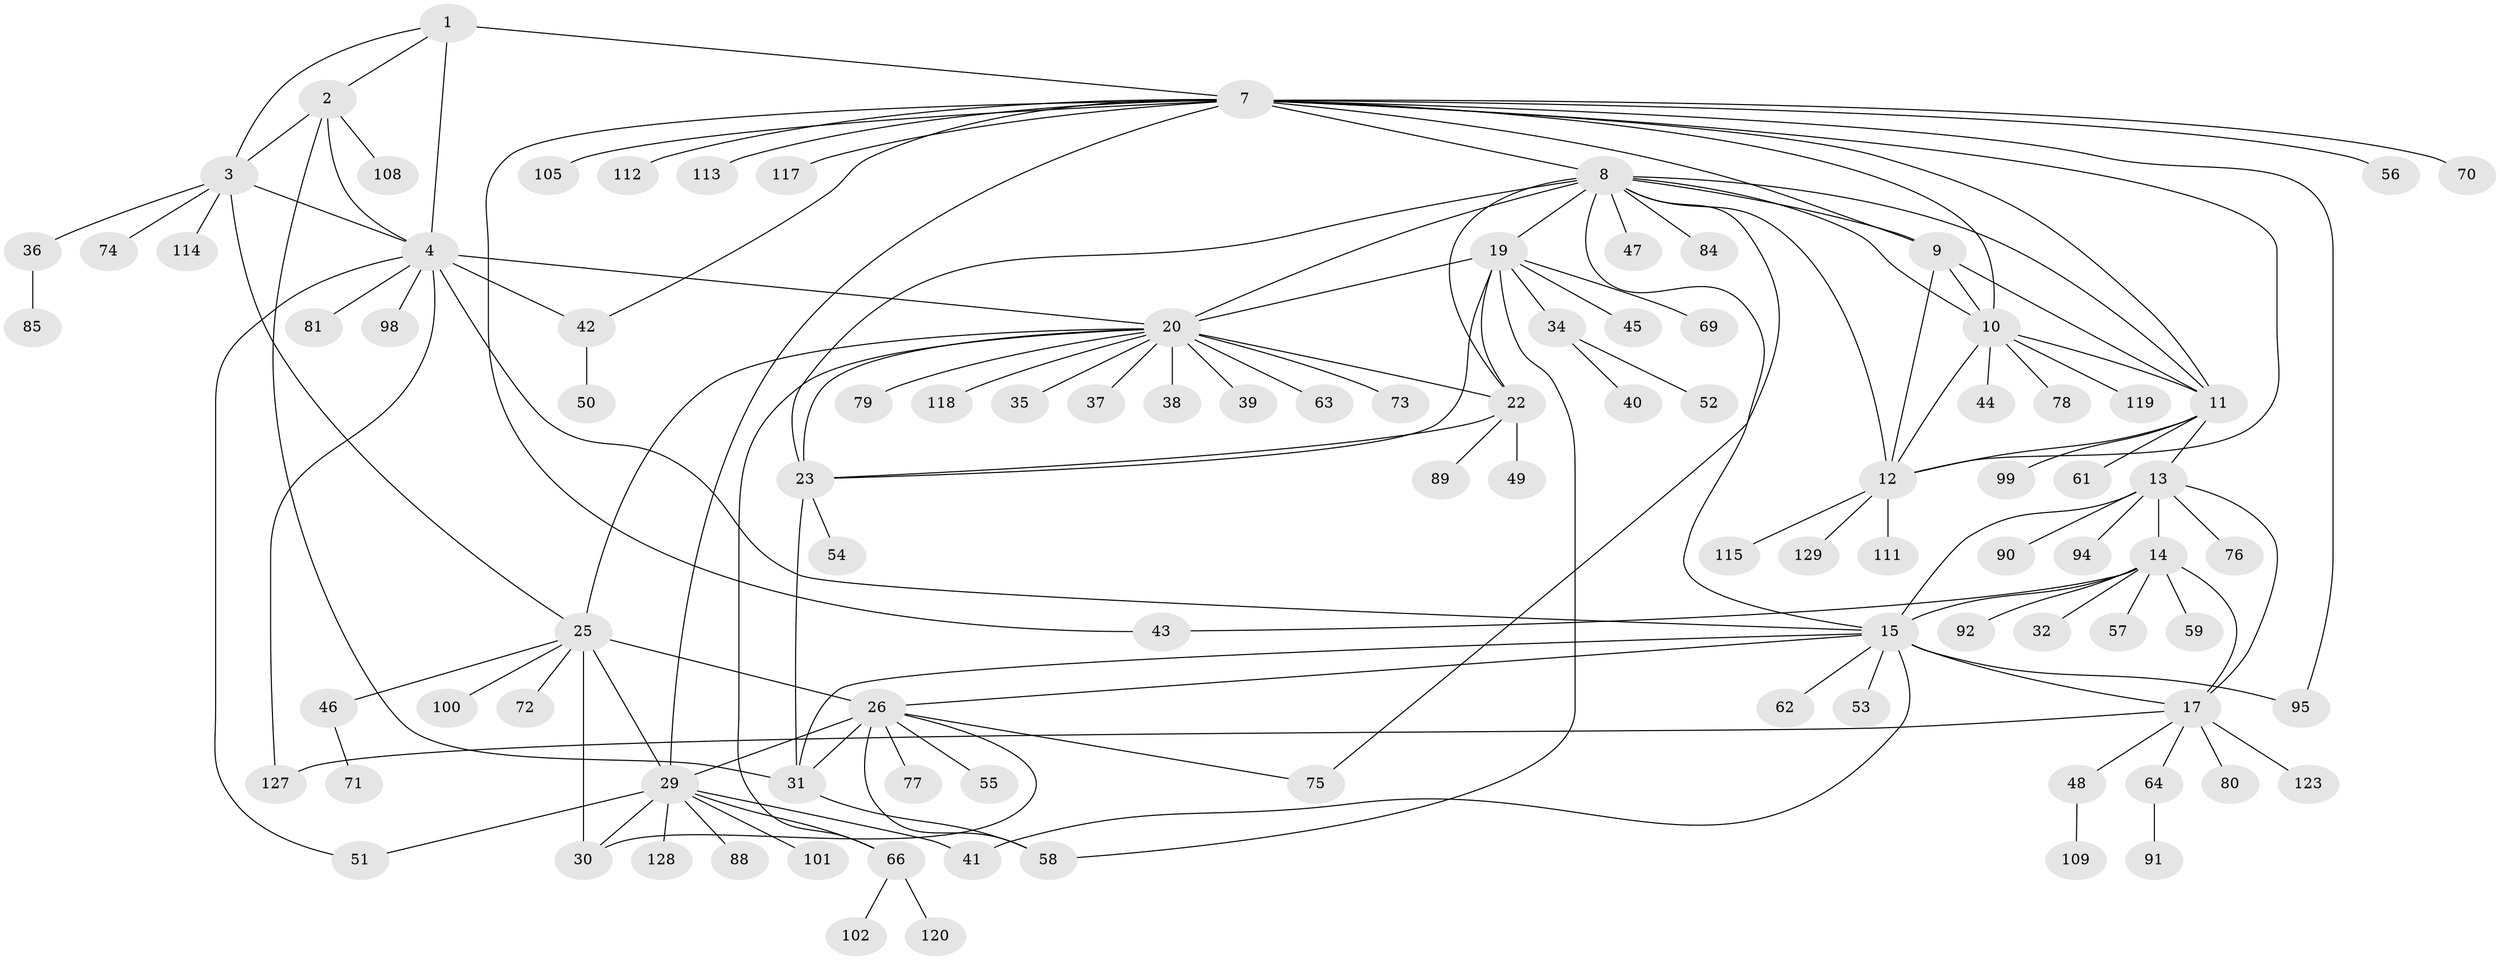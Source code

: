 // Generated by graph-tools (version 1.1) at 2025/52/02/27/25 19:52:15]
// undirected, 98 vertices, 141 edges
graph export_dot {
graph [start="1"]
  node [color=gray90,style=filled];
  1 [super="+5"];
  2 [super="+104"];
  3 [super="+126"];
  4 [super="+6"];
  7 [super="+65"];
  8 [super="+24"];
  9;
  10 [super="+83"];
  11 [super="+68"];
  12 [super="+60"];
  13 [super="+107"];
  14 [super="+18"];
  15 [super="+16"];
  17 [super="+96"];
  19 [super="+33"];
  20 [super="+21"];
  22;
  23 [super="+103"];
  25 [super="+27"];
  26 [super="+28"];
  29 [super="+97"];
  30 [super="+82"];
  31 [super="+122"];
  32;
  34;
  35;
  36;
  37;
  38;
  39;
  40 [super="+67"];
  41;
  42 [super="+86"];
  43;
  44;
  45;
  46;
  47;
  48;
  49;
  50;
  51 [super="+121"];
  52;
  53;
  54;
  55 [super="+106"];
  56;
  57;
  58 [super="+87"];
  59;
  61 [super="+93"];
  62;
  63;
  64 [super="+124"];
  66 [super="+110"];
  69;
  70;
  71;
  72;
  73;
  74;
  75 [super="+116"];
  76;
  77;
  78;
  79;
  80;
  81;
  84;
  85;
  88;
  89;
  90;
  91;
  92;
  94;
  95;
  98;
  99 [super="+125"];
  100;
  101;
  102;
  105;
  108;
  109;
  111;
  112;
  113;
  114;
  115;
  117;
  118;
  119;
  120;
  123;
  127;
  128;
  129;
  1 -- 2 [weight=2];
  1 -- 3 [weight=2];
  1 -- 4 [weight=4];
  1 -- 7;
  2 -- 3;
  2 -- 4 [weight=2];
  2 -- 108;
  2 -- 31;
  3 -- 4 [weight=2];
  3 -- 36;
  3 -- 74;
  3 -- 114;
  3 -- 25;
  4 -- 15;
  4 -- 42;
  4 -- 51;
  4 -- 81;
  4 -- 98;
  4 -- 20;
  4 -- 127;
  7 -- 8;
  7 -- 9;
  7 -- 10;
  7 -- 11;
  7 -- 12;
  7 -- 29;
  7 -- 43;
  7 -- 56;
  7 -- 70;
  7 -- 95;
  7 -- 105;
  7 -- 112;
  7 -- 113;
  7 -- 117;
  7 -- 42;
  8 -- 9;
  8 -- 10;
  8 -- 11;
  8 -- 12;
  8 -- 75;
  8 -- 84;
  8 -- 19;
  8 -- 20 [weight=2];
  8 -- 22;
  8 -- 23;
  8 -- 47;
  8 -- 15;
  9 -- 10;
  9 -- 11;
  9 -- 12;
  10 -- 11;
  10 -- 12;
  10 -- 44;
  10 -- 78;
  10 -- 119;
  11 -- 12;
  11 -- 13;
  11 -- 61;
  11 -- 99;
  12 -- 111;
  12 -- 115;
  12 -- 129;
  13 -- 14 [weight=2];
  13 -- 15 [weight=2];
  13 -- 17;
  13 -- 76;
  13 -- 90;
  13 -- 94;
  14 -- 15 [weight=4];
  14 -- 17 [weight=2];
  14 -- 57;
  14 -- 92;
  14 -- 32;
  14 -- 43;
  14 -- 59;
  15 -- 17 [weight=2];
  15 -- 31;
  15 -- 41;
  15 -- 53;
  15 -- 95;
  15 -- 62;
  15 -- 26;
  17 -- 48;
  17 -- 64;
  17 -- 80;
  17 -- 123;
  17 -- 127;
  19 -- 20 [weight=2];
  19 -- 22;
  19 -- 23;
  19 -- 34;
  19 -- 45;
  19 -- 58;
  19 -- 69;
  20 -- 22 [weight=2];
  20 -- 23 [weight=2];
  20 -- 66;
  20 -- 73;
  20 -- 79;
  20 -- 25;
  20 -- 35;
  20 -- 37;
  20 -- 38;
  20 -- 39;
  20 -- 118;
  20 -- 63;
  22 -- 23;
  22 -- 49;
  22 -- 89;
  23 -- 54;
  23 -- 31;
  25 -- 26 [weight=4];
  25 -- 29 [weight=2];
  25 -- 30 [weight=2];
  25 -- 46;
  25 -- 100;
  25 -- 72;
  26 -- 29 [weight=2];
  26 -- 30 [weight=2];
  26 -- 31;
  26 -- 55;
  26 -- 77;
  26 -- 75;
  26 -- 58;
  29 -- 30;
  29 -- 41;
  29 -- 66;
  29 -- 88;
  29 -- 128;
  29 -- 101;
  29 -- 51;
  31 -- 58;
  34 -- 40;
  34 -- 52;
  36 -- 85;
  42 -- 50;
  46 -- 71;
  48 -- 109;
  64 -- 91;
  66 -- 102;
  66 -- 120;
}
